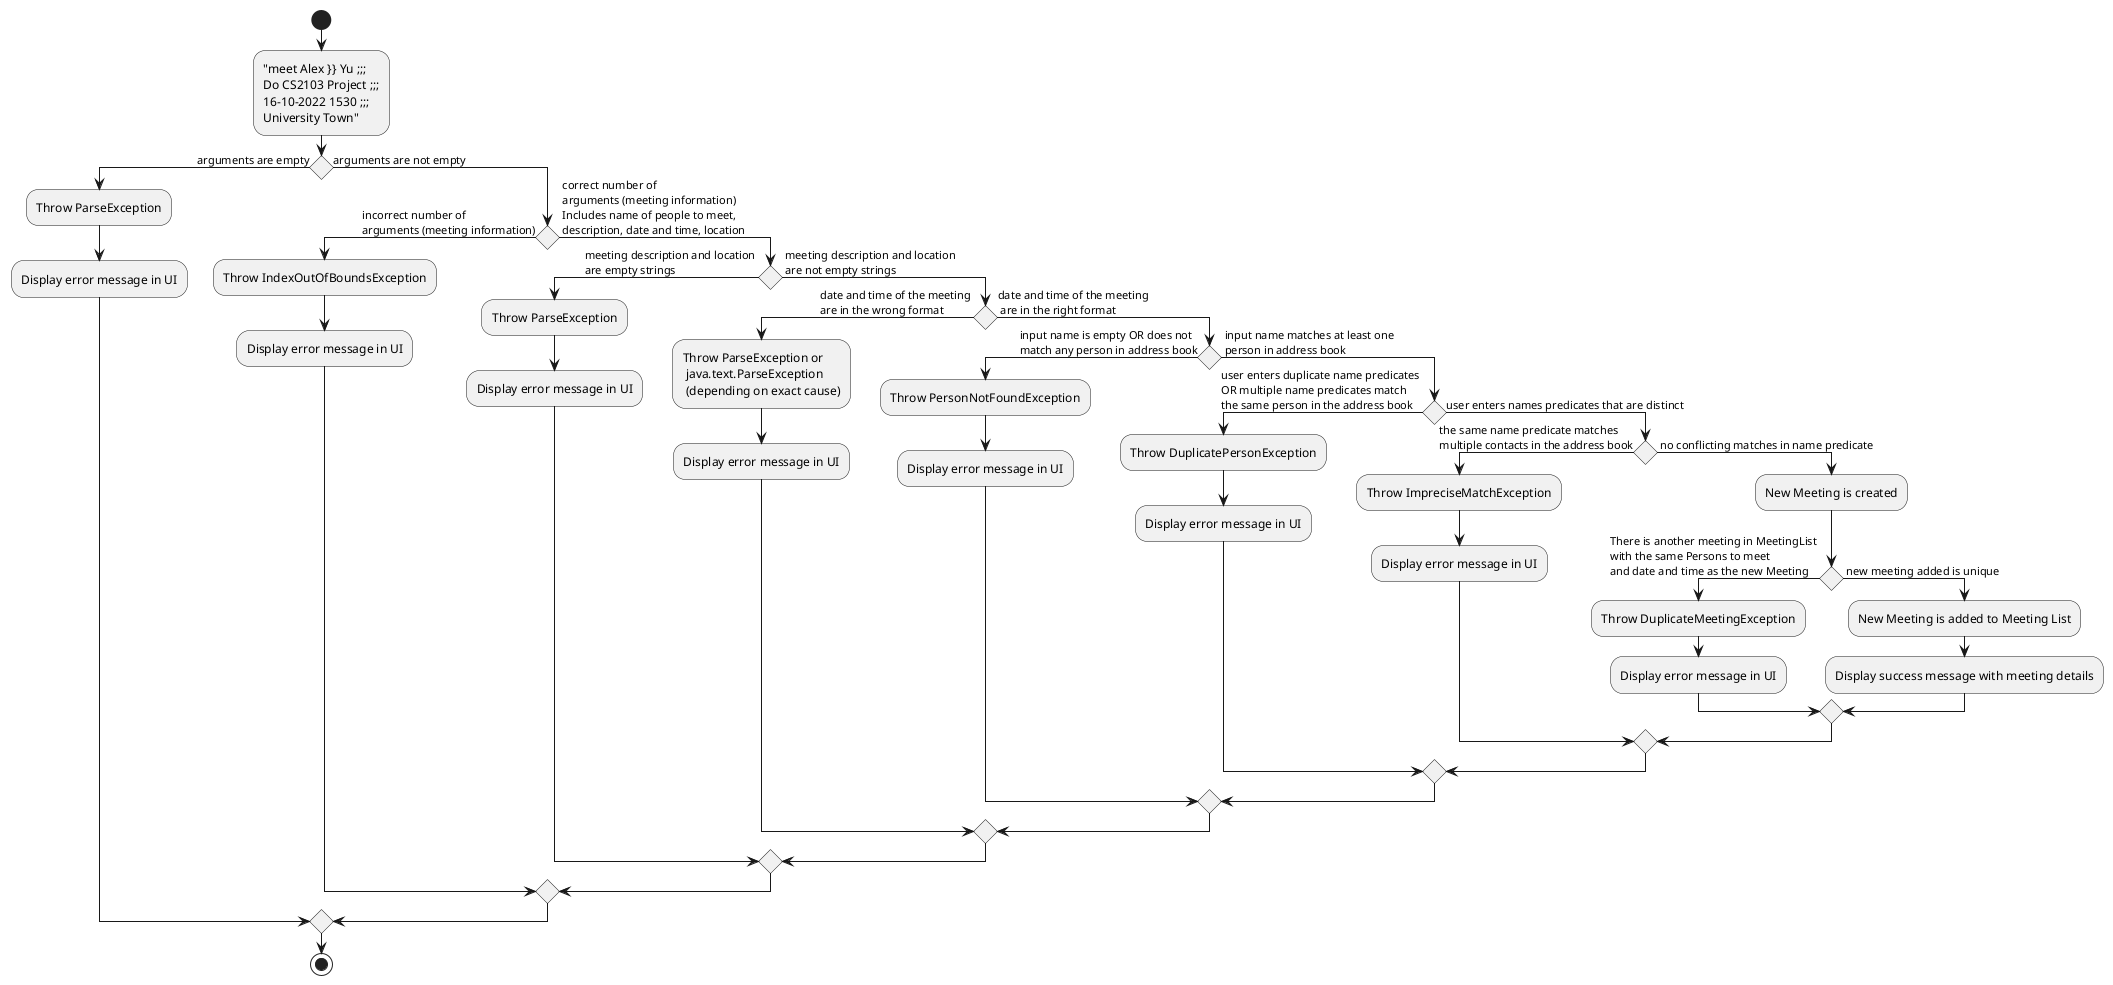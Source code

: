 @startuml
'https://plantuml.com/activity-diagram-beta

start
:"meet Alex }} Yu ;;;\nDo CS2103 Project ;;;\n16-10-2022 1530 ;;;\nUniversity Town";

if () then (arguments are empty)
    :Throw ParseException;
    :Display error message in UI;

else (arguments are not empty)
    if () then ( incorrect number of \n arguments (meeting information))
        :Throw IndexOutOfBoundsException;
        :Display error message in UI;
    else ( correct number of \n arguments (meeting information) \n Includes name of people to meet, \n description, date and time, location)
        if () then ( meeting description and location \n are empty strings)
            :Throw ParseException;
            :Display error message in UI;
        else ( meeting description and location \n are not empty strings)
            if () then ( date and time of the meeting \n are in the wrong format)
                :Throw ParseException or \n java.text.ParseException \n (depending on exact cause);
                :Display error message in UI;
            else (date and time of the meeting \n are in the right format)
                if () then ( input name is empty OR does not \n match any person in address book)
                    :Throw PersonNotFoundException;
                    :Display error message in UI;
                else ( input name matches at least one \n person in address book)
                    if () then ( user enters duplicate name predicates \n OR multiple name predicates match \n the same person in the address book)
                        :Throw DuplicatePersonException;
                        :Display error message in UI;
                    else (user enters names predicates that are distinct)
                        if () then ( the same name predicate matches \n multiple contacts in the address book)
                            :Throw ImpreciseMatchException;
                            :Display error message in UI;
                        else ( no conflicting matches in name predicate)
                            :New Meeting is created;
                            if () then ( There is another meeting in MeetingList \n with the same Persons to meet \n and date and time as the new Meeting)
                                :Throw DuplicateMeetingException;
                                :Display error message in UI;
                            else ( new meeting added is unique)
                                :New Meeting is added to Meeting List;
                                :Display success message with meeting details;
                            endif
                        endif
                    endif
                endif
            endif
        endif
    endif
endif

stop

@enduml
